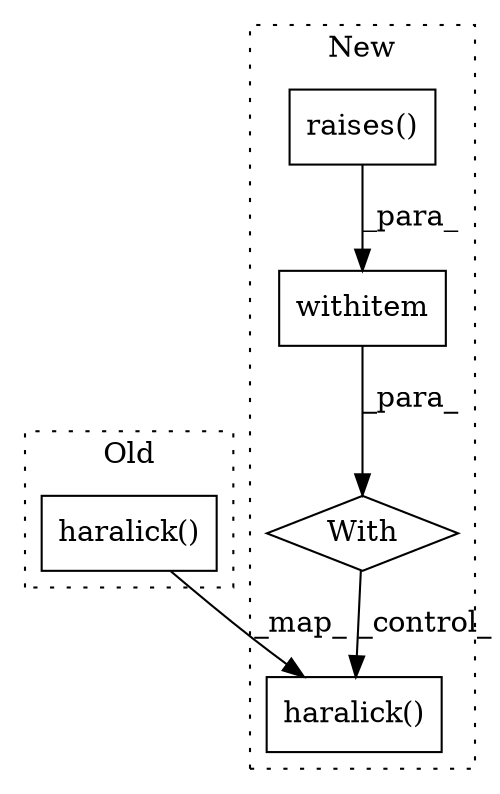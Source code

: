 digraph G {
subgraph cluster0 {
1 [label="haralick()" a="75" s="6660,6682" l="21,1" shape="box"];
label = "Old";
style="dotted";
}
subgraph cluster1 {
2 [label="haralick()" a="75" s="6659,6681" l="21,1" shape="box"];
3 [label="withitem" a="49" s="6624" l="6" shape="box"];
4 [label="With" a="39" s="6619,6630" l="5,29" shape="diamond"];
5 [label="raises()" a="75" s="6624,6648" l="14,1" shape="box"];
label = "New";
style="dotted";
}
1 -> 2 [label="_map_"];
3 -> 4 [label="_para_"];
4 -> 2 [label="_control_"];
5 -> 3 [label="_para_"];
}